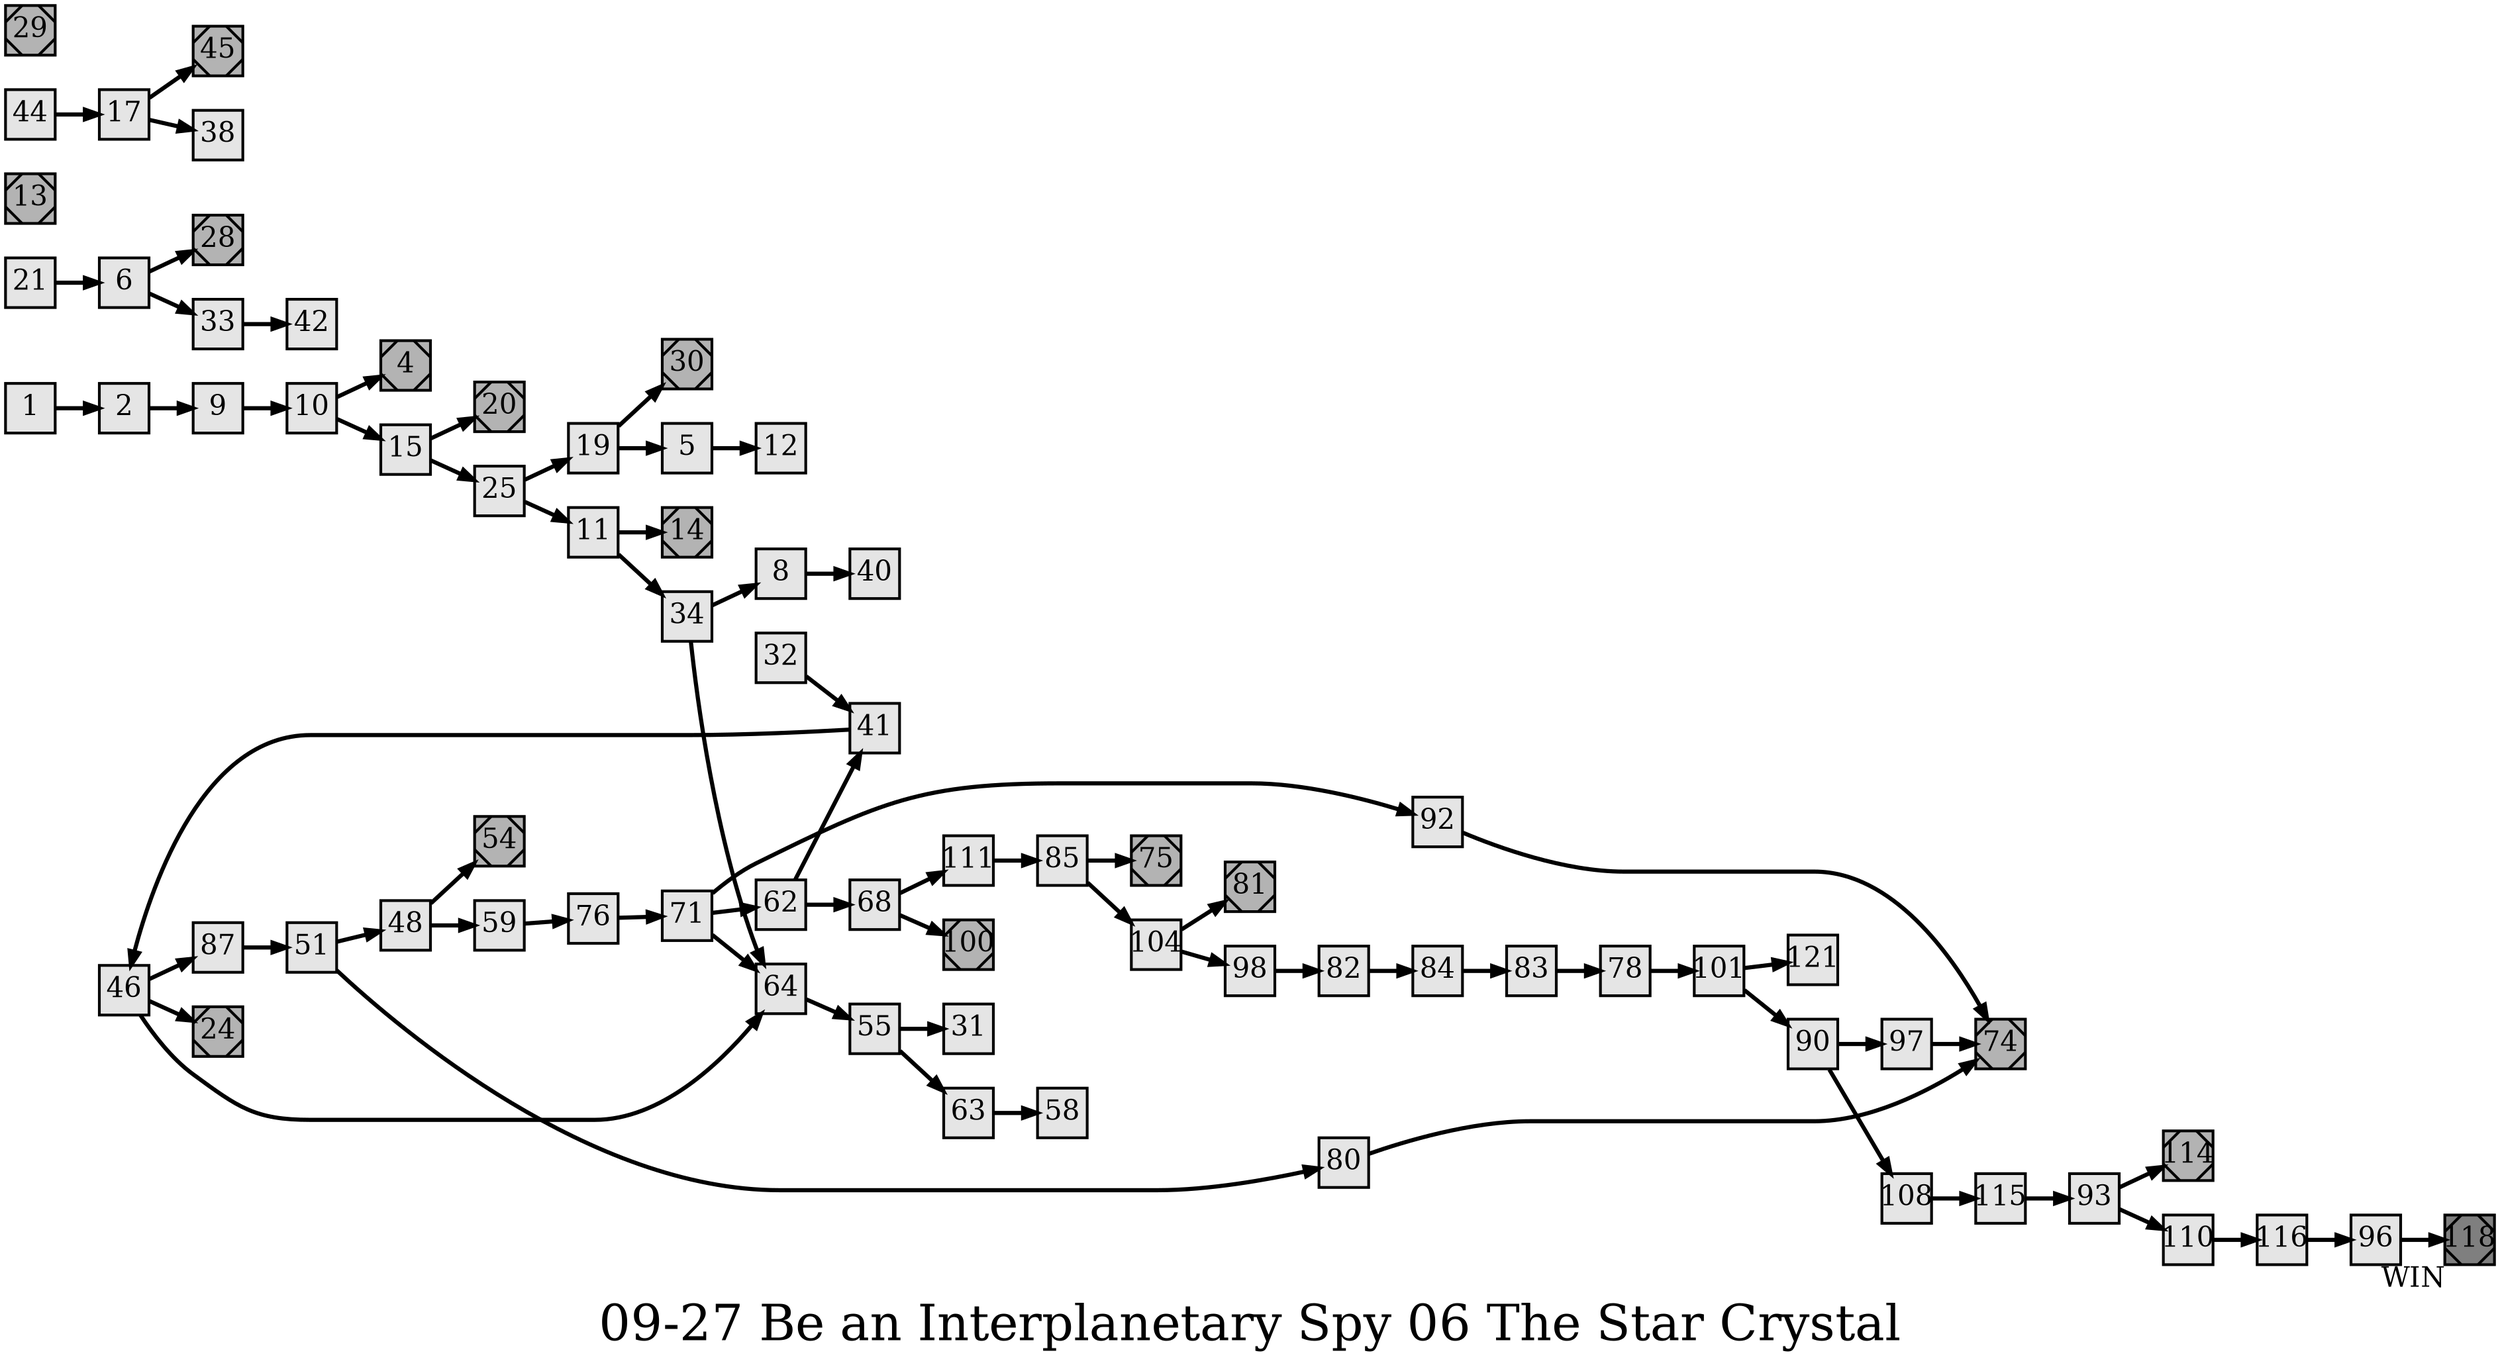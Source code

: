 digraph g{
  graph [ label="09-27 Be an Interplanetary Spy 06 The Star Crystal" rankdir=LR, ordering=out, fontsize=36, nodesep="0.35", ranksep="0.45"];
  node  [shape=rect, penwidth=2, fontsize=20, style=filled, fillcolor=grey90, margin="0,0", labelfloat=true, regular=true, fixedsize=true];
  edge  [labelfloat=true, penwidth=3, fontsize=12];
  // ---;
  // group  : Katz;
  // id     :;
  // gbid   :;
  // series :;
  // title  :;
  // author :;
  // credit:;
  // - name : Juliet Way-Henthorne;
  // role : encoder;
  // date : 2017-08-29;
  // - name : Jeremy Douglass;
  // role : editor;
  // date : 2017-10-19;
  // render:;
  // - name   : small;
  // styles : gvStyles-small.txt;
  // engine : dot;
  // comment: >;
  
  // ---;
  
  // From | To | Label;
  
  1 -> 2;
  2 -> 9;
  4	[ xlabel="E", shape=Msquare, fontsize=20, fillcolor=grey70, xlabel="" ];
  5 -> 12;
  6 -> 28;
  6 -> 33;
  8 -> 40;
  9 -> 10;
  10 -> 15;
  10 -> 4;
  11 -> 14;
  11 -> 34;
  13	[ xlabel="E", shape=Msquare, fontsize=20, fillcolor=grey70, xlabel="" ];
  14	[ xlabel="E", shape=Msquare, fontsize=20, fillcolor=grey70, xlabel="" ];
  15 -> 25;
  15 -> 20;
  17 -> 45;
  17 -> 38;
  19 -> 30;
  19 -> 5;
  20	[ xlabel="E", shape=Msquare, fontsize=20, fillcolor=grey70, xlabel="" ];
  21 -> 6;
  24	[ xlabel="E", shape=Msquare, fontsize=20, fillcolor=grey70, xlabel="" ];
  25 -> 19;
  25 -> 11;
  28	[ xlabel="E", shape=Msquare, fontsize=20, fillcolor=grey70, xlabel="" ];
  29	[ xlabel="E", shape=Msquare, fontsize=20, fillcolor=grey70, xlabel="" ];
  30	[ xlabel="E", shape=Msquare, fontsize=20, fillcolor=grey70, xlabel="" ];
  32 -> 41;
  33 -> 42;
  34 -> 8;
  34 -> 64;
  41 -> 46;
  44 -> 17;
  45	[ xlabel="E", shape=Msquare, fontsize=20, fillcolor=grey70, xlabel="" ];
  46 -> 87;
  46 -> 24;
  46 -> 64;
  48 -> 54;
  48 -> 59;
  51 -> 48;
  51 -> 80;
  54	[ xlabel="E", shape=Msquare, fontsize=20, fillcolor=grey70, xlabel="" ];
  55 -> 31;
  55 -> 63;
  59 -> 76;
  62 -> 41;
  62 -> 68;
  63 -> 58;
  64 -> 55;
  68 -> 111;
  68 -> 100;
  71 -> 92;
  71 -> 62;
  71 -> 64;
  74	[ xlabel="E", shape=Msquare, fontsize=20, fillcolor=grey70, xlabel="" ];
  75	[ xlabel="E", shape=Msquare, fontsize=20, fillcolor=grey70, xlabel="" ];
  76 -> 71;
  78 -> 101;
  80 -> 74;
  81	[ xlabel="E", shape=Msquare, fontsize=20, fillcolor=grey70, xlabel="" ];
  82 -> 84;
  83 -> 78;
  84 -> 83;
  85 -> 75;
  85 -> 104;
  87 -> 51;
  90 -> 97;
  90 -> 108;
  92 -> 74;
  93 -> 114;
  93 -> 110;
  96 -> 118;
  97 -> 74;
  98 -> 82;
  100	[ xlabel="E", shape=Msquare, fontsize=20, fillcolor=grey70, xlabel="" ];
  101 -> 90;
  101 -> 121;
  104 -> 81;
  104 -> 98;
  108 -> 115;
  110 -> 116;
  111 -> 85;
  114	[ xlabel="E", shape=Msquare, fontsize=20, fillcolor=grey70, xlabel="" ];
  115 -> 93;
  116 -> 96;
  118	[ xlabel="WIN", shape=Msquare, fontsize=20, fillcolor=grey50 ];
}

